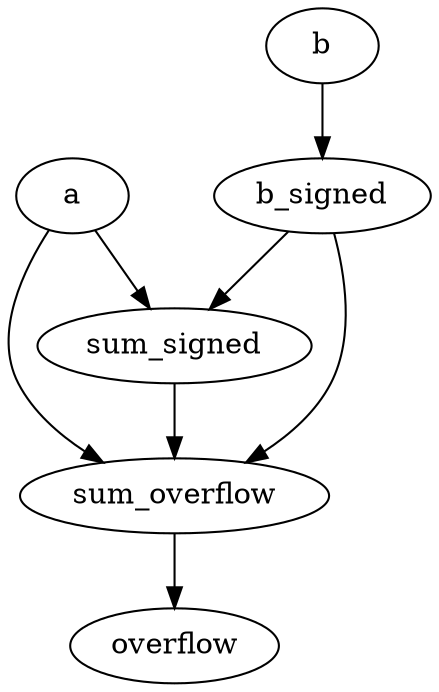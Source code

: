 strict digraph "" {
	a	[complexity=9,
		importance=0.630724026605,
		rank=0.0700804474006];
	sum_overflow	[complexity=2,
		importance=0.382570575316,
		rank=0.191285287658];
	a -> sum_overflow;
	sum_signed	[complexity=6,
		importance=0.536189406258,
		rank=0.0893649010431];
	a -> sum_signed;
	overflow	[complexity=0,
		importance=0.190546844886,
		rank=0.0];
	sum_overflow -> overflow;
	b	[complexity=12,
		importance=0.772525859818,
		rank=0.0643771549848];
	b_signed	[complexity=9,
		importance=0.677991239472,
		rank=0.0753323599413];
	b -> b_signed;
	b_signed -> sum_overflow;
	b_signed -> sum_signed;
	sum_signed -> sum_overflow;
}
